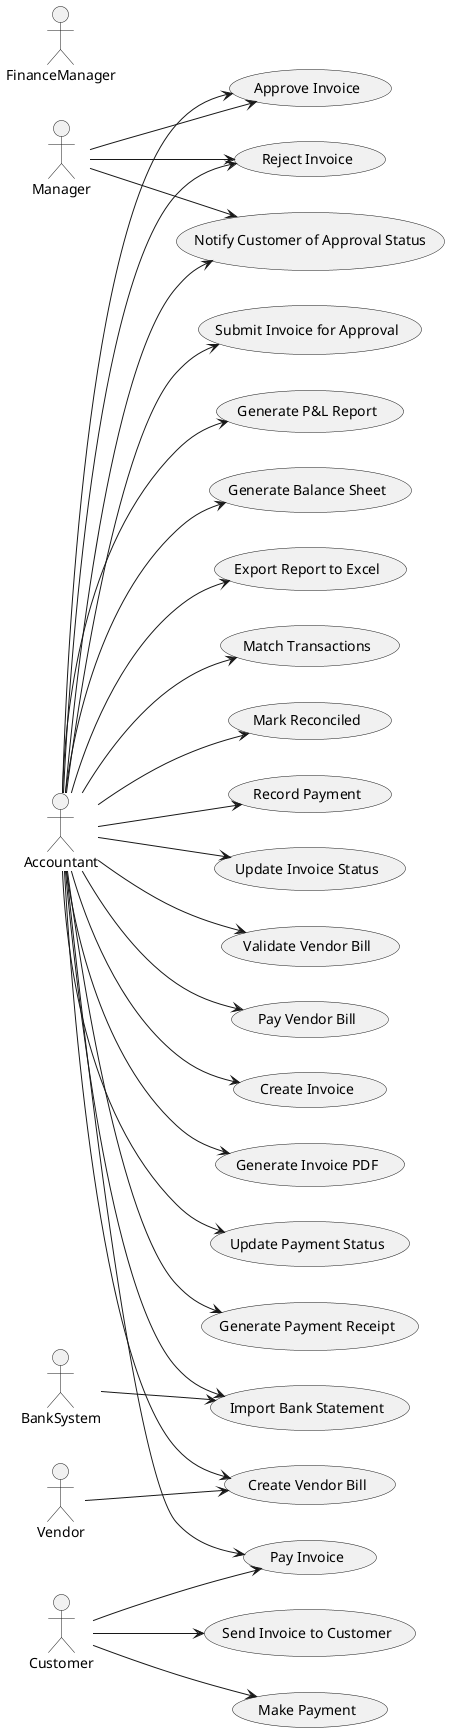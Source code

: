 @startuml
actor Accountant
actor Customer
actor Manager
actor Vendor
actor FinanceManager
actor BankSystem

left to right direction

usecase "Create Invoice" as UC1
usecase "Generate Invoice PDF" as UC2
usecase "Send Invoice to Customer" as UC3
usecase "Pay Invoice" as UC4
usecase "Update Payment Status" as UC5
usecase "Generate Payment Receipt" as UC6
usecase "Submit Invoice for Approval" as UC7
usecase "Approve Invoice" as UC8
usecase "Reject Invoice" as UC9
usecase "Notify Customer of Approval Status" as UC10
usecase "Generate P&L Report" as UC11
usecase "Generate Balance Sheet" as UC12
usecase "Export Report to Excel" as UC13
usecase "Import Bank Statement" as UC14
usecase "Match Transactions" as UC15
usecase "Mark Reconciled" as UC16
usecase "Make Payment" as UC17
usecase "Record Payment" as UC18
usecase "Update Invoice Status" as UC19
usecase "Create Vendor Bill" as UC20
usecase "Validate Vendor Bill" as UC21
usecase "Pay Vendor Bill" as UC22

Accountant --> UC1
Accountant --> UC2
Accountant --> UC4
Accountant --> UC5
Accountant --> UC6
Accountant --> UC7
Accountant --> UC8
Accountant --> UC9
Accountant --> UC10
Accountant --> UC11
Accountant --> UC12
Accountant --> UC13
Accountant --> UC14
Accountant --> UC15
Accountant --> UC16
Accountant --> UC18
Accountant --> UC19
Accountant --> UC20
Accountant --> UC21
Accountant --> UC22

Customer --> UC3
Customer --> UC4
Customer --> UC17

Manager --> UC8
Manager --> UC9
Manager --> UC10

Vendor --> UC20

BankSystem --> UC14

@enduml
